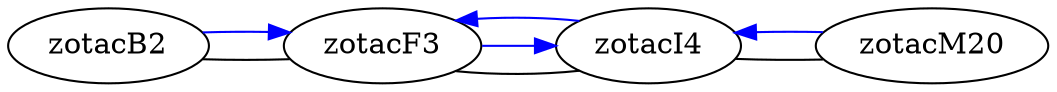 digraph {
    rankdir = LR
    zotacB2; zotacF3; zotacI4; zotacM20

    subgraph Rel1 {
        edge [dir=none]
        zotacB2 -> zotacF3 -> zotacI4 -> zotacM20
    }

    subgraph Rel2 {
        edge [color=blue]

        zotacB2 -> zotacF3
        zotacF3 -> zotacI4
        zotacI4 -> zotacF3
        zotacM20 -> zotacI4
    }
}
